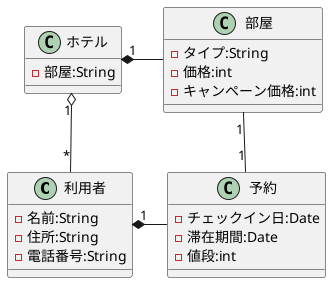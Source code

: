 @startuml  
class "利用者" as user {
- 名前:String
- 住所:String
- 電話番号:String
}
class "ホテル" as hotel {
- 部屋:String
}
class "部屋" as room {
- タイプ:String
- 価格:int
- キャンペーン価格:int
}
class "予約" as reserve {
- チェックイン日:Date
- 滞在期間:Date
- 値段:int
}

hotel "1" *-ri- room
hotel "1" o-- "*" user
user "1" *-ri- reserve
room "1" -- "1" reserve
@enduml